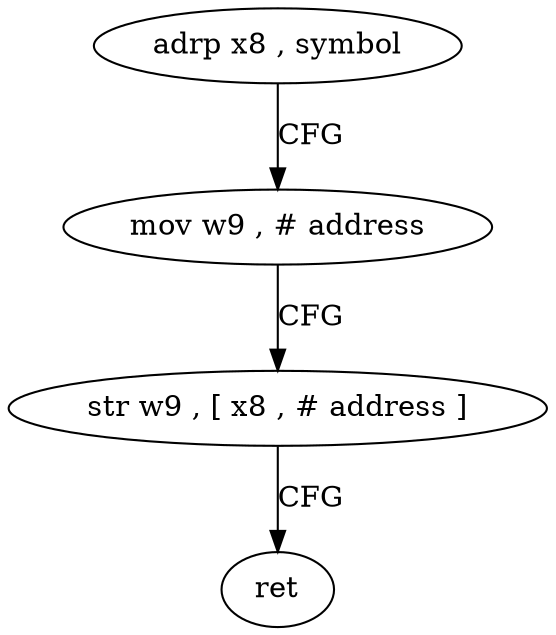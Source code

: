 digraph "func" {
"4201072" [label = "adrp x8 , symbol" ]
"4201076" [label = "mov w9 , # address" ]
"4201080" [label = "str w9 , [ x8 , # address ]" ]
"4201084" [label = "ret" ]
"4201072" -> "4201076" [ label = "CFG" ]
"4201076" -> "4201080" [ label = "CFG" ]
"4201080" -> "4201084" [ label = "CFG" ]
}
